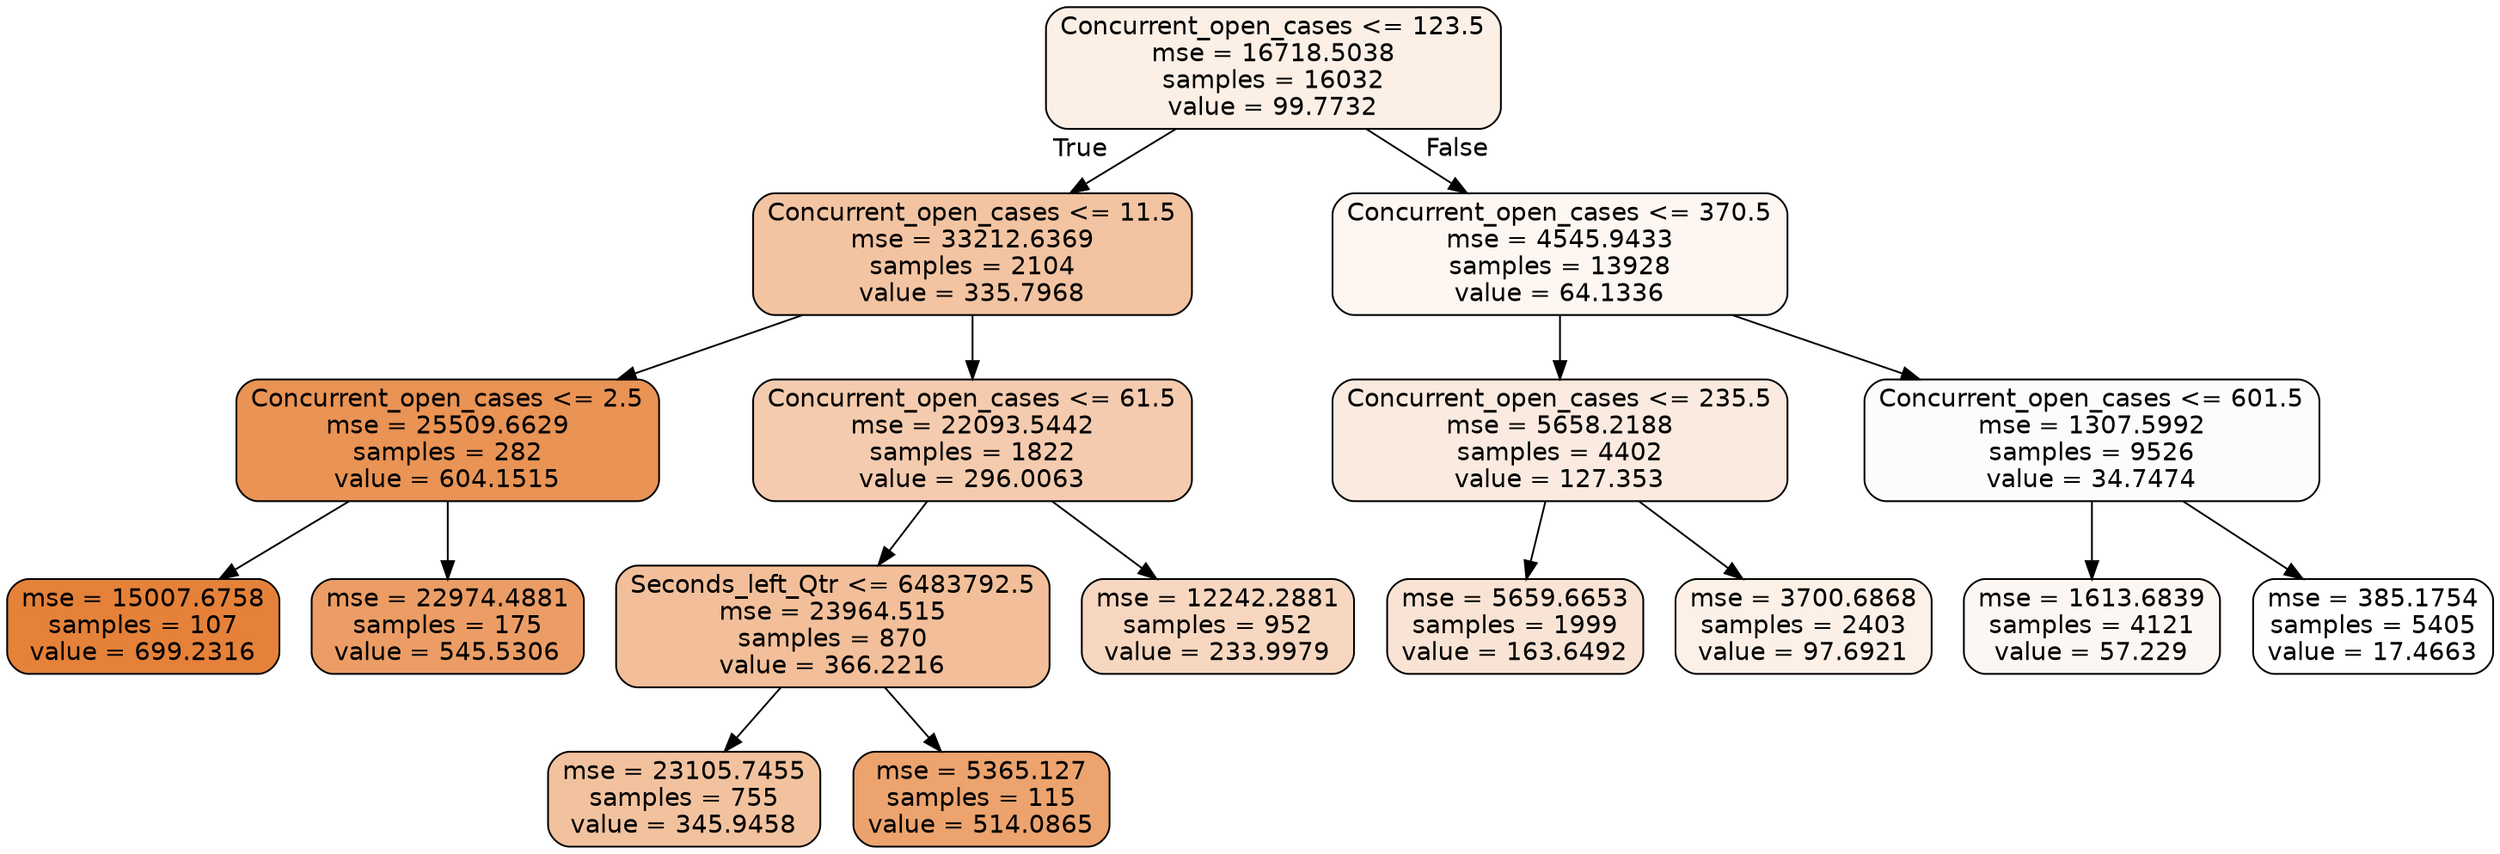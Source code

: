 digraph Tree {
node [shape=box, style="filled, rounded", color="black", fontname=helvetica] ;
edge [fontname=helvetica] ;
0 [label="Concurrent_open_cases <= 123.5\nmse = 16718.5038\nsamples = 16032\nvalue = 99.7732", fillcolor="#e581391f"] ;
1 [label="Concurrent_open_cases <= 11.5\nmse = 33212.6369\nsamples = 2104\nvalue = 335.7968", fillcolor="#e5813977"] ;
0 -> 1 [labeldistance=2.5, labelangle=45, headlabel="True"] ;
5 [label="Concurrent_open_cases <= 2.5\nmse = 25509.6629\nsamples = 282\nvalue = 604.1515", fillcolor="#e58139db"] ;
1 -> 5 ;
15 [label="mse = 15007.6758\nsamples = 107\nvalue = 699.2316", fillcolor="#e58139ff"] ;
5 -> 15 ;
16 [label="mse = 22974.4881\nsamples = 175\nvalue = 545.5306", fillcolor="#e58139c6"] ;
5 -> 16 ;
6 [label="Concurrent_open_cases <= 61.5\nmse = 22093.5442\nsamples = 1822\nvalue = 296.0063", fillcolor="#e5813968"] ;
1 -> 6 ;
7 [label="Seconds_left_Qtr <= 6483792.5\nmse = 23964.515\nsamples = 870\nvalue = 366.2216", fillcolor="#e5813982"] ;
6 -> 7 ;
13 [label="mse = 23105.7455\nsamples = 755\nvalue = 345.9458", fillcolor="#e581397b"] ;
7 -> 13 ;
14 [label="mse = 5365.127\nsamples = 115\nvalue = 514.0865", fillcolor="#e58139ba"] ;
7 -> 14 ;
8 [label="mse = 12242.2881\nsamples = 952\nvalue = 233.9979", fillcolor="#e5813951"] ;
6 -> 8 ;
2 [label="Concurrent_open_cases <= 370.5\nmse = 4545.9433\nsamples = 13928\nvalue = 64.1336", fillcolor="#e5813911"] ;
0 -> 2 [labeldistance=2.5, labelangle=-45, headlabel="False"] ;
3 [label="Concurrent_open_cases <= 235.5\nmse = 5658.2188\nsamples = 4402\nvalue = 127.353", fillcolor="#e5813929"] ;
2 -> 3 ;
9 [label="mse = 5659.6653\nsamples = 1999\nvalue = 163.6492", fillcolor="#e5813937"] ;
3 -> 9 ;
10 [label="mse = 3700.6868\nsamples = 2403\nvalue = 97.6921", fillcolor="#e581391e"] ;
3 -> 10 ;
4 [label="Concurrent_open_cases <= 601.5\nmse = 1307.5992\nsamples = 9526\nvalue = 34.7474", fillcolor="#e5813906"] ;
2 -> 4 ;
11 [label="mse = 1613.6839\nsamples = 4121\nvalue = 57.229", fillcolor="#e581390f"] ;
4 -> 11 ;
12 [label="mse = 385.1754\nsamples = 5405\nvalue = 17.4663", fillcolor="#e5813900"] ;
4 -> 12 ;
}